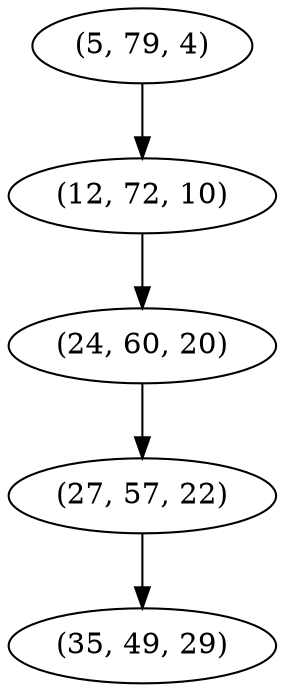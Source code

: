 digraph tree {
    "(5, 79, 4)";
    "(12, 72, 10)";
    "(24, 60, 20)";
    "(27, 57, 22)";
    "(35, 49, 29)";
    "(5, 79, 4)" -> "(12, 72, 10)";
    "(12, 72, 10)" -> "(24, 60, 20)";
    "(24, 60, 20)" -> "(27, 57, 22)";
    "(27, 57, 22)" -> "(35, 49, 29)";
}
